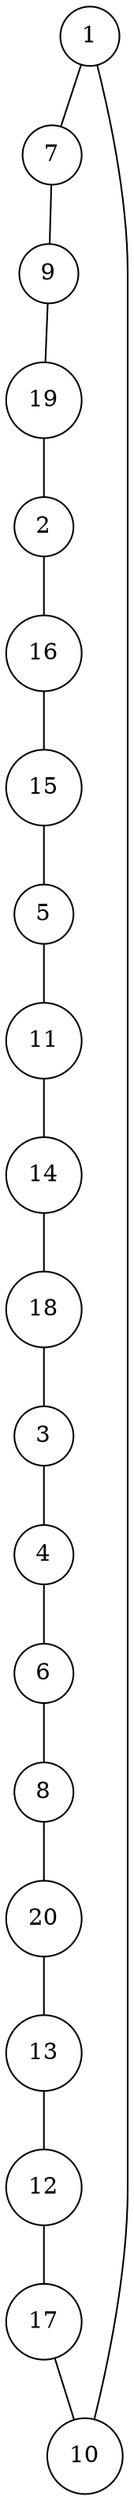 graph random611100 {
	node [shape=circle fillcolor=white]
	1 [ pos = "2.784606,0.639671!"]
	2 [ pos = "0.304585,5.000000!"]
	3 [ pos = "4.663325,4.257573!"]
	4 [ pos = "4.457264,3.952665!"]
	5 [ pos = "2.477225,4.098999!"]
	6 [ pos = "3.571639,4.031395!"]
	7 [ pos = "0.575457,2.001993!"]
	8 [ pos = "3.198634,3.717990!"]
	9 [ pos = "0.783262,2.667918!"]
	10 [ pos = "3.388624,0.595998!"]
	11 [ pos = "2.305359,4.740874!"]
	12 [ pos = "4.045006,1.777409!"]
	13 [ pos = "3.363902,2.057200!"]
	14 [ pos = "3.359339,4.534063!"]
	15 [ pos = "1.480681,3.971189!"]
	16 [ pos = "1.103922,4.265288!"]
	17 [ pos = "4.610860,1.408507!"]
	18 [ pos = "4.219645,4.228542!"]
	19 [ pos = "0.620437,3.631265!"]
	20 [ pos = "3.135564,3.097662!"]

	1 -- 7
	2 -- 16
	3 -- 4
	4 -- 6
	5 -- 11
	6 -- 8
	7 -- 9
	8 -- 20
	9 -- 19
	10 -- 1
	11 -- 14
	12 -- 17
	13 -- 12
	14 -- 18
	15 -- 5
	16 -- 15
	17 -- 10
	18 -- 3
	19 -- 2
	20 -- 13
}